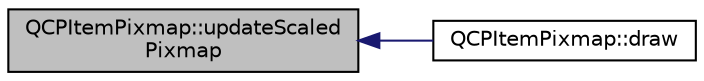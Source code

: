 digraph "QCPItemPixmap::updateScaledPixmap"
{
  edge [fontname="Helvetica",fontsize="10",labelfontname="Helvetica",labelfontsize="10"];
  node [fontname="Helvetica",fontsize="10",shape=record];
  rankdir="LR";
  Node1 [label="QCPItemPixmap::updateScaled\lPixmap",height=0.2,width=0.4,color="black", fillcolor="grey75", style="filled", fontcolor="black"];
  Node1 -> Node2 [dir="back",color="midnightblue",fontsize="10",style="solid",fontname="Helvetica"];
  Node2 [label="QCPItemPixmap::draw",height=0.2,width=0.4,color="black", fillcolor="white", style="filled",URL="$class_q_c_p_item_pixmap.html#a879e8076c2db01a38b34cfa73ec95d2f"];
}
